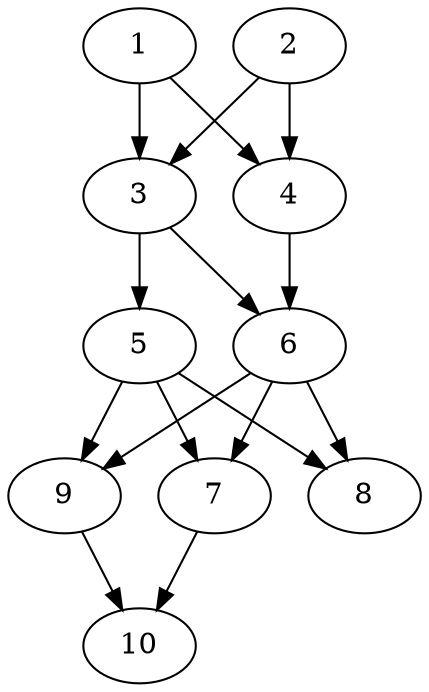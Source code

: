 // DAG automatically generated by daggen at Thu Oct  3 13:58:04 2019
// ./daggen --dot -n 10 --ccr 0.4 --fat 0.5 --regular 0.7 --density 0.9 --mindata 5242880 --maxdata 52428800 
digraph G {
  1 [size="121943040", alpha="0.19", expect_size="48777216"] 
  1 -> 3 [size ="48777216"]
  1 -> 4 [size ="48777216"]
  2 [size="13493760", alpha="0.10", expect_size="5397504"] 
  2 -> 3 [size ="5397504"]
  2 -> 4 [size ="5397504"]
  3 [size="48486400", alpha="0.04", expect_size="19394560"] 
  3 -> 5 [size ="19394560"]
  3 -> 6 [size ="19394560"]
  4 [size="121062400", alpha="0.14", expect_size="48424960"] 
  4 -> 6 [size ="48424960"]
  5 [size="32230400", alpha="0.09", expect_size="12892160"] 
  5 -> 7 [size ="12892160"]
  5 -> 8 [size ="12892160"]
  5 -> 9 [size ="12892160"]
  6 [size="103795200", alpha="0.04", expect_size="41518080"] 
  6 -> 7 [size ="41518080"]
  6 -> 8 [size ="41518080"]
  6 -> 9 [size ="41518080"]
  7 [size="95111680", alpha="0.02", expect_size="38044672"] 
  7 -> 10 [size ="38044672"]
  8 [size="78620160", alpha="0.09", expect_size="31448064"] 
  9 [size="59292160", alpha="0.13", expect_size="23716864"] 
  9 -> 10 [size ="23716864"]
  10 [size="100528640", alpha="0.03", expect_size="40211456"] 
}
